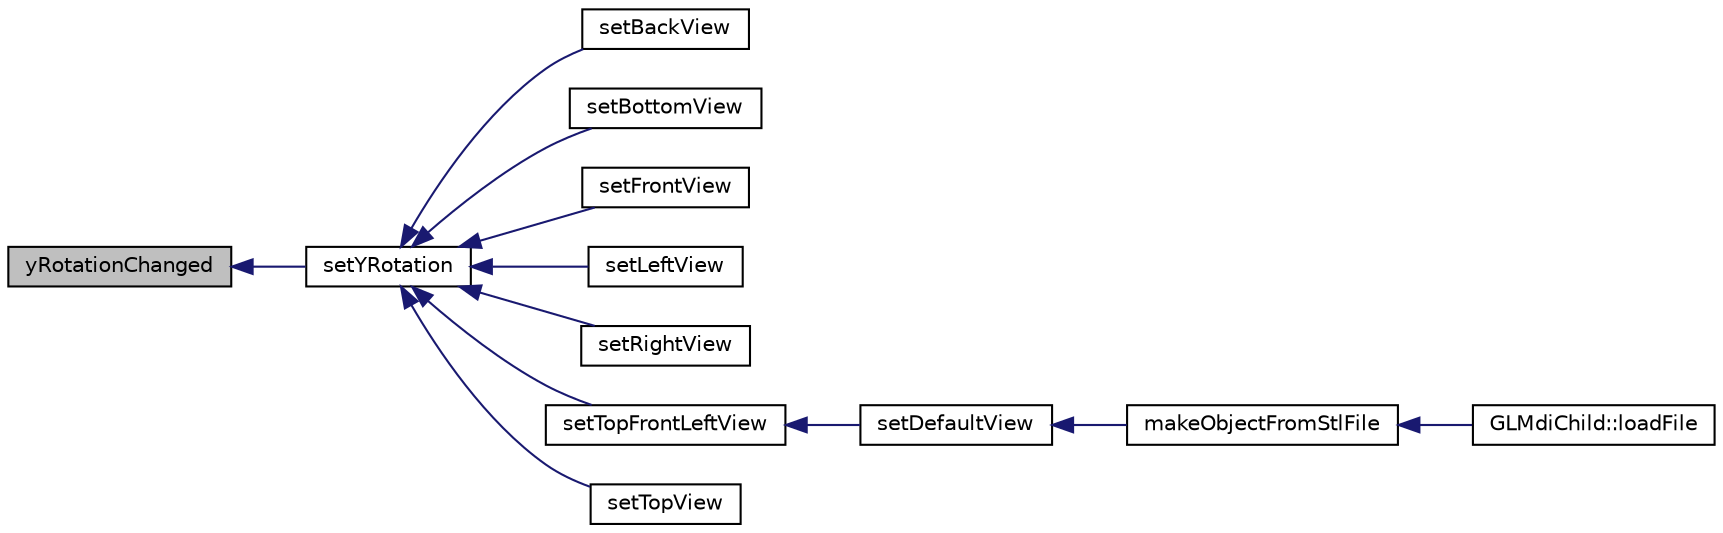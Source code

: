 digraph "yRotationChanged"
{
  edge [fontname="Helvetica",fontsize="10",labelfontname="Helvetica",labelfontsize="10"];
  node [fontname="Helvetica",fontsize="10",shape=record];
  rankdir="LR";
  Node1 [label="yRotationChanged",height=0.2,width=0.4,color="black", fillcolor="grey75", style="filled" fontcolor="black"];
  Node1 -> Node2 [dir="back",color="midnightblue",fontsize="10",style="solid",fontname="Helvetica"];
  Node2 [label="setYRotation",height=0.2,width=0.4,color="black", fillcolor="white", style="filled",URL="$class_g_l_widget.html#a38ddca1c05cad19158b0a88b172e857a"];
  Node2 -> Node3 [dir="back",color="midnightblue",fontsize="10",style="solid",fontname="Helvetica"];
  Node3 [label="setBackView",height=0.2,width=0.4,color="black", fillcolor="white", style="filled",URL="$class_g_l_widget.html#a69d8f380404e617d9fa51e3f110dd59f"];
  Node2 -> Node4 [dir="back",color="midnightblue",fontsize="10",style="solid",fontname="Helvetica"];
  Node4 [label="setBottomView",height=0.2,width=0.4,color="black", fillcolor="white", style="filled",URL="$class_g_l_widget.html#a3effc85dc5ab0cdbaf8838e4d21268de"];
  Node2 -> Node5 [dir="back",color="midnightblue",fontsize="10",style="solid",fontname="Helvetica"];
  Node5 [label="setFrontView",height=0.2,width=0.4,color="black", fillcolor="white", style="filled",URL="$class_g_l_widget.html#a074f5575f7dc0697faadd2a4b8b73e3d"];
  Node2 -> Node6 [dir="back",color="midnightblue",fontsize="10",style="solid",fontname="Helvetica"];
  Node6 [label="setLeftView",height=0.2,width=0.4,color="black", fillcolor="white", style="filled",URL="$class_g_l_widget.html#a825fc77336c2be4738c423f54441d5bb"];
  Node2 -> Node7 [dir="back",color="midnightblue",fontsize="10",style="solid",fontname="Helvetica"];
  Node7 [label="setRightView",height=0.2,width=0.4,color="black", fillcolor="white", style="filled",URL="$class_g_l_widget.html#a56b702b3774bf2ff4ed1dc70323df979"];
  Node2 -> Node8 [dir="back",color="midnightblue",fontsize="10",style="solid",fontname="Helvetica"];
  Node8 [label="setTopFrontLeftView",height=0.2,width=0.4,color="black", fillcolor="white", style="filled",URL="$class_g_l_widget.html#a89e09d2f1c3732f3bf3dc36334382571"];
  Node8 -> Node9 [dir="back",color="midnightblue",fontsize="10",style="solid",fontname="Helvetica"];
  Node9 [label="setDefaultView",height=0.2,width=0.4,color="black", fillcolor="white", style="filled",URL="$class_g_l_widget.html#abd60ba909739823d11b4da402063b6e5"];
  Node9 -> Node10 [dir="back",color="midnightblue",fontsize="10",style="solid",fontname="Helvetica"];
  Node10 [label="makeObjectFromStlFile",height=0.2,width=0.4,color="black", fillcolor="white", style="filled",URL="$class_g_l_widget.html#a5e1bfb876897fd4ccd4f66da72c6f04f"];
  Node10 -> Node11 [dir="back",color="midnightblue",fontsize="10",style="solid",fontname="Helvetica"];
  Node11 [label="GLMdiChild::loadFile",height=0.2,width=0.4,color="black", fillcolor="white", style="filled",URL="$class_g_l_mdi_child.html#a8437f8fd71bcf6da5de2a49cbd0b105b"];
  Node2 -> Node12 [dir="back",color="midnightblue",fontsize="10",style="solid",fontname="Helvetica"];
  Node12 [label="setTopView",height=0.2,width=0.4,color="black", fillcolor="white", style="filled",URL="$class_g_l_widget.html#a662faca8bd38f091c5b13f57abf0d243"];
}
